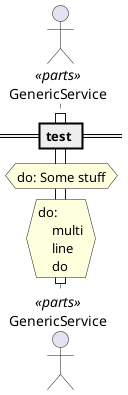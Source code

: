 @startuml Do

== test ==

actor "GenericService" as GenericService <<parts>>

activate GenericService
hnote over GenericService
do: Some stuff
end hnote
hnote over GenericService
do:
    multi
    line
    do
end hnote

deactivate GenericService

@enduml
